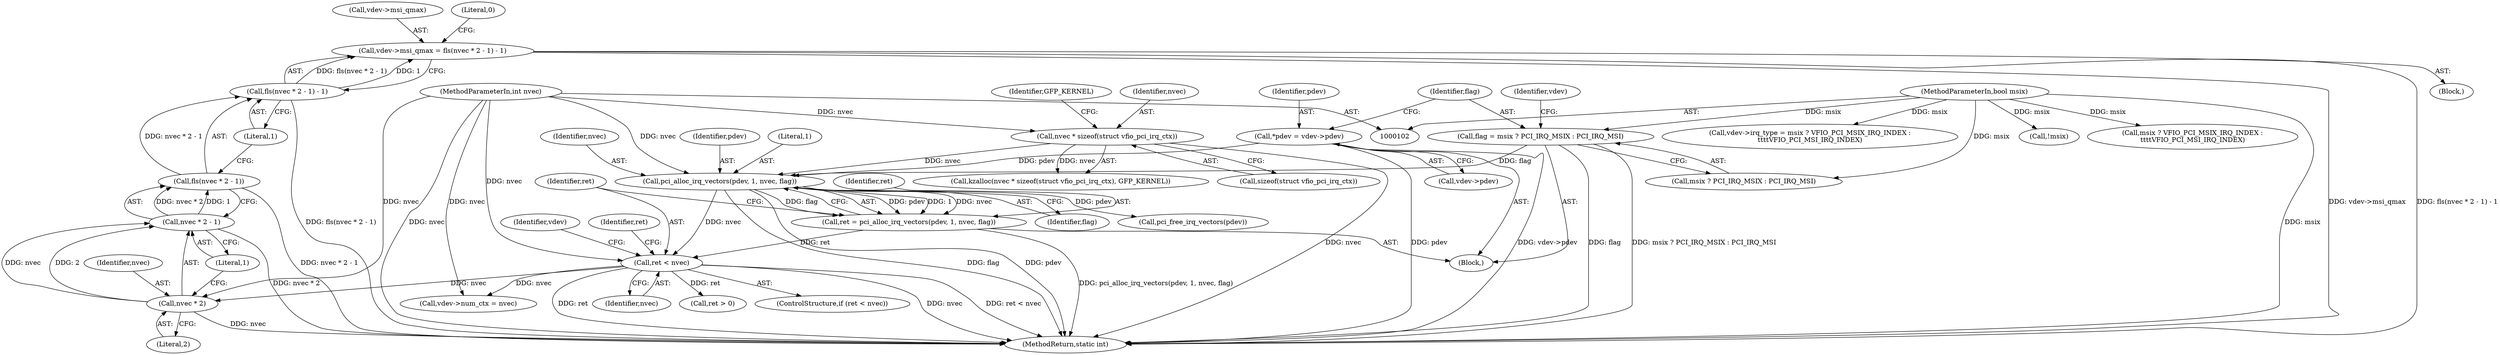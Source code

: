 digraph "0_linux_05692d7005a364add85c6e25a6c4447ce08f913a_0@pointer" {
"1000187" [label="(Call,vdev->msi_qmax = fls(nvec * 2 - 1) - 1)"];
"1000191" [label="(Call,fls(nvec * 2 - 1) - 1)"];
"1000192" [label="(Call,fls(nvec * 2 - 1))"];
"1000193" [label="(Call,nvec * 2 - 1)"];
"1000194" [label="(Call,nvec * 2)"];
"1000104" [label="(MethodParameterIn,int nvec)"];
"1000154" [label="(Call,ret < nvec)"];
"1000146" [label="(Call,ret = pci_alloc_irq_vectors(pdev, 1, nvec, flag))"];
"1000148" [label="(Call,pci_alloc_irq_vectors(pdev, 1, nvec, flag))"];
"1000108" [label="(Call,*pdev = vdev->pdev)"];
"1000133" [label="(Call,nvec * sizeof(struct vfio_pci_irq_ctx))"];
"1000114" [label="(Call,flag = msix ? PCI_IRQ_MSIX : PCI_IRQ_MSI)"];
"1000105" [label="(MethodParameterIn,bool msix)"];
"1000188" [label="(Call,vdev->msi_qmax)"];
"1000170" [label="(Call,vdev->num_ctx = nvec)"];
"1000116" [label="(Call,msix ? PCI_IRQ_MSIX : PCI_IRQ_MSI)"];
"1000192" [label="(Call,fls(nvec * 2 - 1))"];
"1000155" [label="(Identifier,ret)"];
"1000151" [label="(Identifier,nvec)"];
"1000187" [label="(Call,vdev->msi_qmax = fls(nvec * 2 - 1) - 1)"];
"1000148" [label="(Call,pci_alloc_irq_vectors(pdev, 1, nvec, flag))"];
"1000193" [label="(Call,nvec * 2 - 1)"];
"1000114" [label="(Call,flag = msix ? PCI_IRQ_MSIX : PCI_IRQ_MSI)"];
"1000159" [label="(Call,ret > 0)"];
"1000200" [label="(Literal,0)"];
"1000124" [label="(Identifier,vdev)"];
"1000184" [label="(Call,!msix)"];
"1000194" [label="(Call,nvec * 2)"];
"1000186" [label="(Block,)"];
"1000109" [label="(Identifier,pdev)"];
"1000105" [label="(MethodParameterIn,bool msix)"];
"1000110" [label="(Call,vdev->pdev)"];
"1000196" [label="(Literal,2)"];
"1000152" [label="(Identifier,flag)"];
"1000133" [label="(Call,nvec * sizeof(struct vfio_pci_irq_ctx))"];
"1000115" [label="(Identifier,flag)"];
"1000134" [label="(Identifier,nvec)"];
"1000162" [label="(Call,pci_free_irq_vectors(pdev))"];
"1000137" [label="(Identifier,GFP_KERNEL)"];
"1000149" [label="(Identifier,pdev)"];
"1000135" [label="(Call,sizeof(struct vfio_pci_irq_ctx))"];
"1000108" [label="(Call,*pdev = vdev->pdev)"];
"1000172" [label="(Identifier,vdev)"];
"1000195" [label="(Identifier,nvec)"];
"1000104" [label="(MethodParameterIn,int nvec)"];
"1000150" [label="(Literal,1)"];
"1000106" [label="(Block,)"];
"1000156" [label="(Identifier,nvec)"];
"1000201" [label="(MethodReturn,static int)"];
"1000198" [label="(Literal,1)"];
"1000191" [label="(Call,fls(nvec * 2 - 1) - 1)"];
"1000147" [label="(Identifier,ret)"];
"1000179" [label="(Call,msix ? VFIO_PCI_MSIX_IRQ_INDEX :\n\t\t\t\tVFIO_PCI_MSI_IRQ_INDEX)"];
"1000132" [label="(Call,kzalloc(nvec * sizeof(struct vfio_pci_irq_ctx), GFP_KERNEL))"];
"1000160" [label="(Identifier,ret)"];
"1000153" [label="(ControlStructure,if (ret < nvec))"];
"1000175" [label="(Call,vdev->irq_type = msix ? VFIO_PCI_MSIX_IRQ_INDEX :\n\t\t\t\tVFIO_PCI_MSI_IRQ_INDEX)"];
"1000146" [label="(Call,ret = pci_alloc_irq_vectors(pdev, 1, nvec, flag))"];
"1000197" [label="(Literal,1)"];
"1000154" [label="(Call,ret < nvec)"];
"1000187" -> "1000186"  [label="AST: "];
"1000187" -> "1000191"  [label="CFG: "];
"1000188" -> "1000187"  [label="AST: "];
"1000191" -> "1000187"  [label="AST: "];
"1000200" -> "1000187"  [label="CFG: "];
"1000187" -> "1000201"  [label="DDG: vdev->msi_qmax"];
"1000187" -> "1000201"  [label="DDG: fls(nvec * 2 - 1) - 1"];
"1000191" -> "1000187"  [label="DDG: fls(nvec * 2 - 1)"];
"1000191" -> "1000187"  [label="DDG: 1"];
"1000191" -> "1000198"  [label="CFG: "];
"1000192" -> "1000191"  [label="AST: "];
"1000198" -> "1000191"  [label="AST: "];
"1000191" -> "1000201"  [label="DDG: fls(nvec * 2 - 1)"];
"1000192" -> "1000191"  [label="DDG: nvec * 2 - 1"];
"1000192" -> "1000193"  [label="CFG: "];
"1000193" -> "1000192"  [label="AST: "];
"1000198" -> "1000192"  [label="CFG: "];
"1000192" -> "1000201"  [label="DDG: nvec * 2 - 1"];
"1000193" -> "1000192"  [label="DDG: nvec * 2"];
"1000193" -> "1000192"  [label="DDG: 1"];
"1000193" -> "1000197"  [label="CFG: "];
"1000194" -> "1000193"  [label="AST: "];
"1000197" -> "1000193"  [label="AST: "];
"1000193" -> "1000201"  [label="DDG: nvec * 2"];
"1000194" -> "1000193"  [label="DDG: nvec"];
"1000194" -> "1000193"  [label="DDG: 2"];
"1000194" -> "1000196"  [label="CFG: "];
"1000195" -> "1000194"  [label="AST: "];
"1000196" -> "1000194"  [label="AST: "];
"1000197" -> "1000194"  [label="CFG: "];
"1000194" -> "1000201"  [label="DDG: nvec"];
"1000104" -> "1000194"  [label="DDG: nvec"];
"1000154" -> "1000194"  [label="DDG: nvec"];
"1000104" -> "1000102"  [label="AST: "];
"1000104" -> "1000201"  [label="DDG: nvec"];
"1000104" -> "1000133"  [label="DDG: nvec"];
"1000104" -> "1000148"  [label="DDG: nvec"];
"1000104" -> "1000154"  [label="DDG: nvec"];
"1000104" -> "1000170"  [label="DDG: nvec"];
"1000154" -> "1000153"  [label="AST: "];
"1000154" -> "1000156"  [label="CFG: "];
"1000155" -> "1000154"  [label="AST: "];
"1000156" -> "1000154"  [label="AST: "];
"1000160" -> "1000154"  [label="CFG: "];
"1000172" -> "1000154"  [label="CFG: "];
"1000154" -> "1000201"  [label="DDG: ret < nvec"];
"1000154" -> "1000201"  [label="DDG: ret"];
"1000154" -> "1000201"  [label="DDG: nvec"];
"1000146" -> "1000154"  [label="DDG: ret"];
"1000148" -> "1000154"  [label="DDG: nvec"];
"1000154" -> "1000159"  [label="DDG: ret"];
"1000154" -> "1000170"  [label="DDG: nvec"];
"1000146" -> "1000106"  [label="AST: "];
"1000146" -> "1000148"  [label="CFG: "];
"1000147" -> "1000146"  [label="AST: "];
"1000148" -> "1000146"  [label="AST: "];
"1000155" -> "1000146"  [label="CFG: "];
"1000146" -> "1000201"  [label="DDG: pci_alloc_irq_vectors(pdev, 1, nvec, flag)"];
"1000148" -> "1000146"  [label="DDG: pdev"];
"1000148" -> "1000146"  [label="DDG: 1"];
"1000148" -> "1000146"  [label="DDG: nvec"];
"1000148" -> "1000146"  [label="DDG: flag"];
"1000148" -> "1000152"  [label="CFG: "];
"1000149" -> "1000148"  [label="AST: "];
"1000150" -> "1000148"  [label="AST: "];
"1000151" -> "1000148"  [label="AST: "];
"1000152" -> "1000148"  [label="AST: "];
"1000148" -> "1000201"  [label="DDG: flag"];
"1000148" -> "1000201"  [label="DDG: pdev"];
"1000108" -> "1000148"  [label="DDG: pdev"];
"1000133" -> "1000148"  [label="DDG: nvec"];
"1000114" -> "1000148"  [label="DDG: flag"];
"1000148" -> "1000162"  [label="DDG: pdev"];
"1000108" -> "1000106"  [label="AST: "];
"1000108" -> "1000110"  [label="CFG: "];
"1000109" -> "1000108"  [label="AST: "];
"1000110" -> "1000108"  [label="AST: "];
"1000115" -> "1000108"  [label="CFG: "];
"1000108" -> "1000201"  [label="DDG: vdev->pdev"];
"1000108" -> "1000201"  [label="DDG: pdev"];
"1000133" -> "1000132"  [label="AST: "];
"1000133" -> "1000135"  [label="CFG: "];
"1000134" -> "1000133"  [label="AST: "];
"1000135" -> "1000133"  [label="AST: "];
"1000137" -> "1000133"  [label="CFG: "];
"1000133" -> "1000201"  [label="DDG: nvec"];
"1000133" -> "1000132"  [label="DDG: nvec"];
"1000114" -> "1000106"  [label="AST: "];
"1000114" -> "1000116"  [label="CFG: "];
"1000115" -> "1000114"  [label="AST: "];
"1000116" -> "1000114"  [label="AST: "];
"1000124" -> "1000114"  [label="CFG: "];
"1000114" -> "1000201"  [label="DDG: flag"];
"1000114" -> "1000201"  [label="DDG: msix ? PCI_IRQ_MSIX : PCI_IRQ_MSI"];
"1000105" -> "1000114"  [label="DDG: msix"];
"1000105" -> "1000102"  [label="AST: "];
"1000105" -> "1000201"  [label="DDG: msix"];
"1000105" -> "1000116"  [label="DDG: msix"];
"1000105" -> "1000175"  [label="DDG: msix"];
"1000105" -> "1000179"  [label="DDG: msix"];
"1000105" -> "1000184"  [label="DDG: msix"];
}

